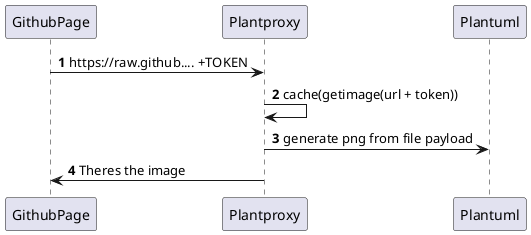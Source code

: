 @startuml 

autonumber

GithubPage -> Plantproxy : https://raw.github.... +TOKEN


Plantproxy -> Plantproxy: cache(getimage(url + token))

Plantproxy -> Plantuml : generate png from file payload

Plantproxy -> GithubPage : Theres the image

@enduml